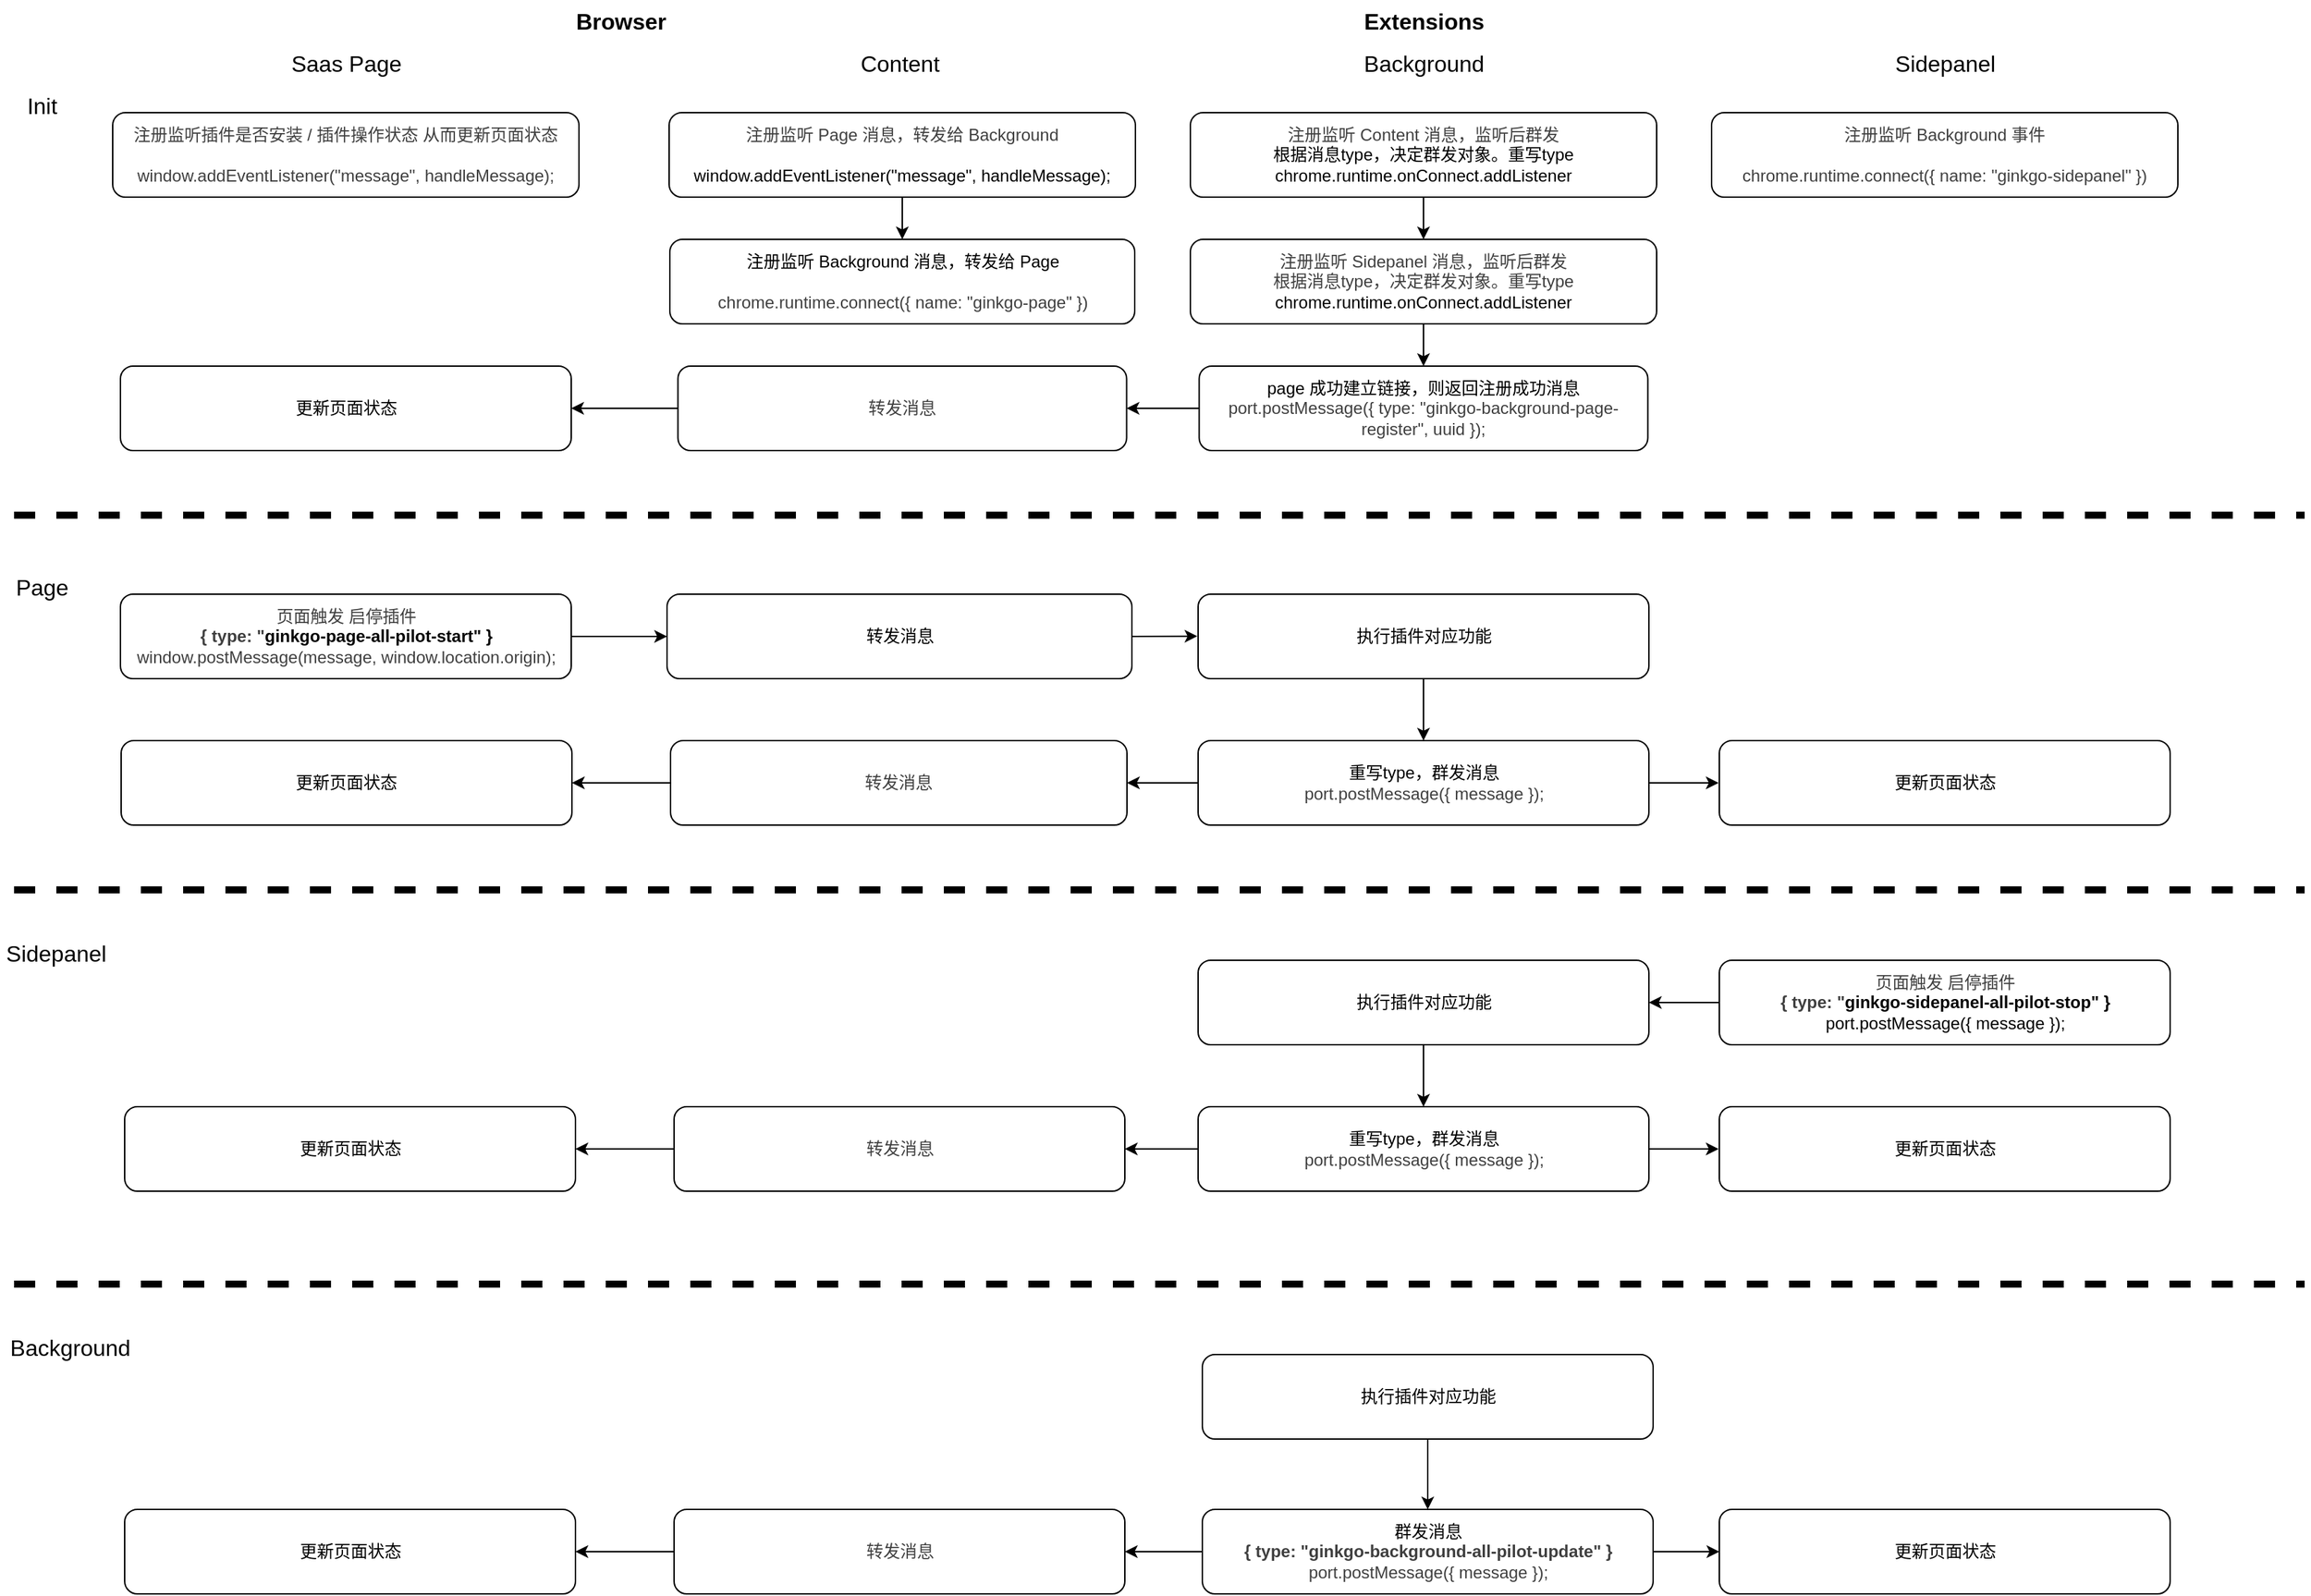 <mxfile>
    <diagram id="raBLTEfR7dI8Dt4Dc0CI" name="Page-1">
        <mxGraphModel dx="1517" dy="732" grid="1" gridSize="10" guides="1" tooltips="1" connect="1" arrows="1" fold="1" page="1" pageScale="1" pageWidth="827" pageHeight="1169" math="0" shadow="0">
            <root>
                <mxCell id="0"/>
                <mxCell id="1" parent="0"/>
                <mxCell id="2" value="&lt;font style=&quot;font-size: 16px;&quot;&gt;Saas Page&lt;/font&gt;" style="text;html=1;align=center;verticalAlign=middle;whiteSpace=wrap;rounded=0;" parent="1" vertex="1">
                    <mxGeometry x="185.5" y="38" width="120" height="30" as="geometry"/>
                </mxCell>
                <mxCell id="3" value="&lt;font style=&quot;font-size: 16px;&quot;&gt;Background&lt;/font&gt;" style="text;html=1;align=center;verticalAlign=middle;whiteSpace=wrap;rounded=0;" parent="1" vertex="1">
                    <mxGeometry x="955.5" y="38" width="110" height="30" as="geometry"/>
                </mxCell>
                <mxCell id="4" value="&lt;font style=&quot;font-size: 16px;&quot;&gt;Content&lt;/font&gt;" style="text;html=1;align=center;verticalAlign=middle;whiteSpace=wrap;rounded=0;" parent="1" vertex="1">
                    <mxGeometry x="583.5" y="38" width="110" height="30" as="geometry"/>
                </mxCell>
                <mxCell id="86" style="edgeStyle=none;html=1;exitX=0.5;exitY=1;exitDx=0;exitDy=0;entryX=0.5;entryY=0;entryDx=0;entryDy=0;" parent="1" source="6" target="10" edge="1">
                    <mxGeometry relative="1" as="geometry"/>
                </mxCell>
                <mxCell id="6" value="&lt;div&gt;&lt;span style=&quot;color: rgb(63, 63, 63);&quot;&gt;&lt;font&gt;注册监听 Page 消息，转发给 Background&lt;/font&gt;&lt;/span&gt;&lt;/div&gt;&lt;div&gt;&lt;span style=&quot;color: rgb(63, 63, 63);&quot;&gt;&lt;font&gt;&lt;br&gt;&lt;/font&gt;&lt;/span&gt;&lt;/div&gt;&lt;div&gt;&lt;span style=&quot;background-color: transparent;&quot;&gt;window.addEventListener(&quot;message&quot;, handleMessage);&lt;/span&gt;&lt;/div&gt;" style="rounded=1;whiteSpace=wrap;html=1;" parent="1" vertex="1">
                    <mxGeometry x="475" y="88" width="331" height="60" as="geometry"/>
                </mxCell>
                <mxCell id="26" style="edgeStyle=none;html=1;exitX=1;exitY=0.5;exitDx=0;exitDy=0;entryX=0;entryY=0.5;entryDx=0;entryDy=0;" parent="1" source="8" target="25" edge="1">
                    <mxGeometry relative="1" as="geometry"/>
                </mxCell>
                <mxCell id="8" value="&lt;div&gt;&lt;span style=&quot;color: rgb(63, 63, 63);&quot;&gt;&lt;font&gt;页面触发 启停插件&lt;/font&gt;&lt;/span&gt;&lt;/div&gt;&lt;div&gt;&lt;span style=&quot;color: rgb(63, 63, 63);&quot;&gt;&lt;font&gt;&lt;b&gt;{ type: &quot;&lt;/b&gt;&lt;/font&gt;&lt;/span&gt;&lt;span style=&quot;background-color: transparent;&quot;&gt;&lt;b&gt;ginkgo-page-all-pilot-start&quot; }&lt;/b&gt;&lt;/span&gt;&lt;/div&gt;&lt;span style=&quot;color: rgb(63, 63, 63);&quot;&gt;&lt;font&gt;window.postMessage(message, window.location.origin);&lt;/font&gt;&lt;/span&gt;" style="rounded=1;whiteSpace=wrap;html=1;" parent="1" vertex="1">
                    <mxGeometry x="85.5" y="430" width="320" height="60" as="geometry"/>
                </mxCell>
                <mxCell id="9" value="&lt;div&gt;&lt;span style=&quot;color: rgb(63, 63, 63);&quot;&gt;&lt;font&gt;注册监听插件是否安装 / 插件操作状态 从而更新页面状态&lt;/font&gt;&lt;/span&gt;&lt;/div&gt;&lt;div&gt;&lt;br&gt;&lt;/div&gt;&lt;span style=&quot;color: rgb(63, 63, 63);&quot;&gt;&lt;font&gt;window.addEventListener(&quot;message&quot;, handleMessage);&lt;/font&gt;&lt;/span&gt;" style="rounded=1;whiteSpace=wrap;html=1;" parent="1" vertex="1">
                    <mxGeometry x="80" y="88" width="331" height="60" as="geometry"/>
                </mxCell>
                <mxCell id="10" value="&lt;div&gt;注册监听 Background 消息，&lt;span style=&quot;background-color: transparent;&quot;&gt;转发给 Page&lt;/span&gt;&lt;/div&gt;&lt;div&gt;&lt;span style=&quot;background-color: transparent;&quot;&gt;&lt;br&gt;&lt;/span&gt;&lt;/div&gt;&lt;span style=&quot;color: rgb(63, 63, 63);&quot;&gt;&lt;font&gt;chrome.runtime.connect({ name: &quot;ginkgo-page&quot; })&lt;/font&gt;&lt;/span&gt;" style="rounded=1;whiteSpace=wrap;html=1;" parent="1" vertex="1">
                    <mxGeometry x="475.5" y="178" width="330" height="60" as="geometry"/>
                </mxCell>
                <mxCell id="13" style="edgeStyle=none;html=1;exitX=0;exitY=0.5;exitDx=0;exitDy=0;entryX=1;entryY=0.5;entryDx=0;entryDy=0;" parent="1" source="14" target="15" edge="1">
                    <mxGeometry relative="1" as="geometry"/>
                </mxCell>
                <mxCell id="14" value="&lt;span style=&quot;color: rgb(63, 63, 63);&quot;&gt;转发消息&lt;/span&gt;" style="rounded=1;whiteSpace=wrap;html=1;" parent="1" vertex="1">
                    <mxGeometry x="481.25" y="268" width="318.5" height="60" as="geometry"/>
                </mxCell>
                <mxCell id="15" value="&lt;div&gt;更新页面状态&lt;/div&gt;" style="rounded=1;whiteSpace=wrap;html=1;" parent="1" vertex="1">
                    <mxGeometry x="85.5" y="268" width="320" height="60" as="geometry"/>
                </mxCell>
                <mxCell id="17" value="&lt;font style=&quot;font-size: 16px;&quot;&gt;Extensions&lt;/font&gt;" style="text;html=1;align=center;verticalAlign=middle;whiteSpace=wrap;rounded=0;fontStyle=1" parent="1" vertex="1">
                    <mxGeometry x="955.5" y="8" width="110" height="30" as="geometry"/>
                </mxCell>
                <mxCell id="18" value="&lt;font style=&quot;font-size: 16px;&quot;&gt;Browser&lt;/font&gt;" style="text;html=1;align=center;verticalAlign=middle;whiteSpace=wrap;rounded=0;fontStyle=1" parent="1" vertex="1">
                    <mxGeometry x="411" y="8" width="60" height="30" as="geometry"/>
                </mxCell>
                <mxCell id="19" value="&lt;font style=&quot;font-size: 16px;&quot;&gt;Sidepanel&lt;/font&gt;" style="text;html=1;align=center;verticalAlign=middle;whiteSpace=wrap;rounded=0;" parent="1" vertex="1">
                    <mxGeometry x="1325.5" y="38" width="110" height="30" as="geometry"/>
                </mxCell>
                <mxCell id="90" style="edgeStyle=none;html=1;exitX=0.5;exitY=1;exitDx=0;exitDy=0;entryX=0.5;entryY=0;entryDx=0;entryDy=0;" parent="1" source="20" target="74" edge="1">
                    <mxGeometry relative="1" as="geometry"/>
                </mxCell>
                <mxCell id="20" value="&lt;div&gt;&lt;span style=&quot;color: rgb(63, 63, 63);&quot;&gt;&lt;font&gt;注册监听 Content 消息&lt;/font&gt;&lt;/span&gt;&lt;span style=&quot;color: rgb(63, 63, 63); background-color: transparent;&quot;&gt;，监听后群发&lt;/span&gt;&lt;/div&gt;&lt;div&gt;根据消息type，决定群发对象。重写type&lt;/div&gt;&lt;div&gt;chrome.runtime.onConnect.addListener&lt;/div&gt;" style="rounded=1;whiteSpace=wrap;html=1;" parent="1" vertex="1">
                    <mxGeometry x="845" y="88" width="331" height="60" as="geometry"/>
                </mxCell>
                <mxCell id="24" value="" style="endArrow=none;dashed=1;html=1;strokeWidth=5;" parent="1" edge="1">
                    <mxGeometry width="50" height="50" relative="1" as="geometry">
                        <mxPoint x="10" y="373.89" as="sourcePoint"/>
                        <mxPoint x="1636" y="373.89" as="targetPoint"/>
                    </mxGeometry>
                </mxCell>
                <mxCell id="32" style="edgeStyle=none;html=1;exitX=1;exitY=0.5;exitDx=0;exitDy=0;" parent="1" source="25" edge="1">
                    <mxGeometry relative="1" as="geometry">
                        <mxPoint x="850" y="459.846" as="targetPoint"/>
                    </mxGeometry>
                </mxCell>
                <mxCell id="25" value="&lt;div&gt;转发消息&lt;/div&gt;" style="rounded=1;whiteSpace=wrap;html=1;" parent="1" vertex="1">
                    <mxGeometry x="473.5" y="430" width="330" height="60" as="geometry"/>
                </mxCell>
                <mxCell id="42" style="edgeStyle=none;html=1;exitX=0.5;exitY=1;exitDx=0;exitDy=0;entryX=0.5;entryY=0;entryDx=0;entryDy=0;" parent="1" source="27" target="39" edge="1">
                    <mxGeometry relative="1" as="geometry"/>
                </mxCell>
                <mxCell id="27" value="&lt;span style=&quot;color: rgb(0, 0, 0);&quot;&gt;执行插件对应功能&lt;/span&gt;" style="rounded=1;whiteSpace=wrap;html=1;" parent="1" vertex="1">
                    <mxGeometry x="853.5" y="970" width="320" height="60" as="geometry"/>
                </mxCell>
                <mxCell id="57" style="edgeStyle=none;html=1;exitX=0.5;exitY=1;exitDx=0;exitDy=0;entryX=0.5;entryY=0;entryDx=0;entryDy=0;" parent="1" source="31" target="49" edge="1">
                    <mxGeometry relative="1" as="geometry"/>
                </mxCell>
                <mxCell id="31" value="执行插件对应功能" style="rounded=1;whiteSpace=wrap;html=1;" parent="1" vertex="1">
                    <mxGeometry x="850.5" y="430" width="320" height="60" as="geometry"/>
                </mxCell>
                <mxCell id="35" value="&lt;div&gt;更新页面状态&lt;/div&gt;" style="rounded=1;whiteSpace=wrap;html=1;" parent="1" vertex="1">
                    <mxGeometry x="1220.5" y="1080" width="320" height="60" as="geometry"/>
                </mxCell>
                <mxCell id="37" style="edgeStyle=none;html=1;exitX=0;exitY=0.5;exitDx=0;exitDy=0;entryX=1;entryY=0.5;entryDx=0;entryDy=0;" parent="1" source="39" target="40" edge="1">
                    <mxGeometry relative="1" as="geometry"/>
                </mxCell>
                <mxCell id="38" style="edgeStyle=none;html=1;exitX=0;exitY=0.5;exitDx=0;exitDy=0;entryX=1;entryY=0.5;entryDx=0;entryDy=0;" parent="1" source="40" target="41" edge="1">
                    <mxGeometry relative="1" as="geometry"/>
                </mxCell>
                <mxCell id="84" style="edgeStyle=none;html=1;exitX=1;exitY=0.5;exitDx=0;exitDy=0;entryX=0;entryY=0.5;entryDx=0;entryDy=0;" parent="1" source="39" target="35" edge="1">
                    <mxGeometry relative="1" as="geometry"/>
                </mxCell>
                <mxCell id="39" value="&lt;div&gt;群发消息&lt;/div&gt;&lt;div&gt;&lt;span style=&quot;color: rgb(63, 63, 63);&quot;&gt;&lt;b&gt;{ type: &quot;&lt;/b&gt;&lt;/span&gt;&lt;span style=&quot;color: rgb(63, 63, 63); background-color: transparent;&quot;&gt;&lt;b&gt;ginkgo-background-all-pilot-update&quot; }&lt;/b&gt;&lt;/span&gt;&lt;/div&gt;&lt;span style=&quot;color: rgb(63, 63, 63);&quot;&gt;port.postMessage({ message });&lt;/span&gt;" style="rounded=1;whiteSpace=wrap;html=1;" parent="1" vertex="1">
                    <mxGeometry x="853.5" y="1080" width="320" height="60" as="geometry"/>
                </mxCell>
                <mxCell id="40" value="&lt;span style=&quot;color: rgb(63, 63, 63);&quot;&gt;转发消息&lt;/span&gt;" style="rounded=1;whiteSpace=wrap;html=1;" parent="1" vertex="1">
                    <mxGeometry x="478.5" y="1080" width="320" height="60" as="geometry"/>
                </mxCell>
                <mxCell id="41" value="&lt;div&gt;更新页面状态&lt;/div&gt;" style="rounded=1;whiteSpace=wrap;html=1;" parent="1" vertex="1">
                    <mxGeometry x="88.5" y="1080" width="320" height="60" as="geometry"/>
                </mxCell>
                <mxCell id="43" value="&lt;div&gt;&lt;span style=&quot;color: rgb(63, 63, 63);&quot;&gt;&lt;font&gt;注册监听 Background 事件&lt;/font&gt;&lt;/span&gt;&lt;/div&gt;&lt;div&gt;&lt;br&gt;&lt;/div&gt;&lt;div&gt;&lt;span style=&quot;color: rgb(63, 63, 63);&quot;&gt;chrome.runtime.connect({ name: &quot;ginkgo-sidepanel&quot; })&lt;/span&gt;&lt;/div&gt;" style="rounded=1;whiteSpace=wrap;html=1;" parent="1" vertex="1">
                    <mxGeometry x="1215" y="88" width="331" height="60" as="geometry"/>
                </mxCell>
                <mxCell id="45" value="" style="endArrow=none;dashed=1;html=1;strokeWidth=5;" parent="1" edge="1">
                    <mxGeometry width="50" height="50" relative="1" as="geometry">
                        <mxPoint x="10" y="920" as="sourcePoint"/>
                        <mxPoint x="1636" y="920" as="targetPoint"/>
                    </mxGeometry>
                </mxCell>
                <mxCell id="46" value="" style="endArrow=none;dashed=1;html=1;strokeWidth=5;" parent="1" edge="1">
                    <mxGeometry width="50" height="50" relative="1" as="geometry">
                        <mxPoint x="10" y="640" as="sourcePoint"/>
                        <mxPoint x="1636" y="640" as="targetPoint"/>
                    </mxGeometry>
                </mxCell>
                <mxCell id="48" style="edgeStyle=none;html=1;exitX=1;exitY=0.5;exitDx=0;exitDy=0;" parent="1" source="49" edge="1">
                    <mxGeometry relative="1" as="geometry">
                        <mxPoint x="1220" y="564" as="targetPoint"/>
                    </mxGeometry>
                </mxCell>
                <mxCell id="82" style="edgeStyle=none;html=1;exitX=0;exitY=0.5;exitDx=0;exitDy=0;entryX=1;entryY=0.5;entryDx=0;entryDy=0;" parent="1" source="49" target="54" edge="1">
                    <mxGeometry relative="1" as="geometry"/>
                </mxCell>
                <mxCell id="49" value="&lt;div&gt;重写type，群发消息&lt;/div&gt;&lt;span style=&quot;color: rgb(63, 63, 63);&quot;&gt;port.postMessage({ message });&lt;/span&gt;" style="rounded=1;whiteSpace=wrap;html=1;" parent="1" vertex="1">
                    <mxGeometry x="850.5" y="534" width="320" height="60" as="geometry"/>
                </mxCell>
                <mxCell id="50" value="&lt;div&gt;更新页面状态&lt;/div&gt;" style="rounded=1;whiteSpace=wrap;html=1;" parent="1" vertex="1">
                    <mxGeometry x="1220.5" y="534" width="320" height="60" as="geometry"/>
                </mxCell>
                <mxCell id="52" style="edgeStyle=none;html=1;exitX=0;exitY=0.5;exitDx=0;exitDy=0;entryX=1;entryY=0.5;entryDx=0;entryDy=0;" parent="1" source="54" target="55" edge="1">
                    <mxGeometry relative="1" as="geometry"/>
                </mxCell>
                <mxCell id="54" value="&lt;span style=&quot;color: rgb(63, 63, 63);&quot;&gt;转发消息&lt;/span&gt;" style="rounded=1;whiteSpace=wrap;html=1;" parent="1" vertex="1">
                    <mxGeometry x="476" y="534" width="324" height="60" as="geometry"/>
                </mxCell>
                <mxCell id="55" value="&lt;div&gt;更新页面状态&lt;/div&gt;" style="rounded=1;whiteSpace=wrap;html=1;" parent="1" vertex="1">
                    <mxGeometry x="86" y="534" width="320" height="60" as="geometry"/>
                </mxCell>
                <mxCell id="73" style="edgeStyle=none;html=1;exitX=0;exitY=0.5;exitDx=0;exitDy=0;entryX=1;entryY=0.5;entryDx=0;entryDy=0;" parent="1" source="59" target="63" edge="1">
                    <mxGeometry relative="1" as="geometry"/>
                </mxCell>
                <mxCell id="59" value="&lt;div&gt;&lt;span style=&quot;color: rgb(63, 63, 63);&quot;&gt;页面触发 启停插件&lt;/span&gt;&lt;/div&gt;&lt;div&gt;&lt;div&gt;&lt;span style=&quot;color: rgb(63, 63, 63);&quot;&gt;&lt;b&gt;{ type: &quot;&lt;/b&gt;&lt;/span&gt;&lt;span style=&quot;background-color: transparent;&quot;&gt;&lt;b&gt;ginkgo-sidepanel-all-pilot-stop&quot; }&lt;/b&gt;&lt;/span&gt;&lt;/div&gt;&lt;span style=&quot;color: rgb(63, 63, 63);&quot;&gt;&lt;/span&gt;&lt;div&gt;&lt;span style=&quot;background-color: transparent;&quot;&gt;port.postMessage({ message });&lt;/span&gt;&lt;/div&gt;&lt;/div&gt;" style="rounded=1;whiteSpace=wrap;html=1;" parent="1" vertex="1">
                    <mxGeometry x="1220.5" y="690" width="320" height="60" as="geometry"/>
                </mxCell>
                <mxCell id="62" style="edgeStyle=none;html=1;exitX=0.5;exitY=1;exitDx=0;exitDy=0;entryX=0.5;entryY=0;entryDx=0;entryDy=0;" parent="1" source="63" target="66" edge="1">
                    <mxGeometry relative="1" as="geometry"/>
                </mxCell>
                <mxCell id="63" value="执行插件对应功能" style="rounded=1;whiteSpace=wrap;html=1;" parent="1" vertex="1">
                    <mxGeometry x="850.5" y="690" width="320" height="60" as="geometry"/>
                </mxCell>
                <mxCell id="65" style="edgeStyle=none;html=1;exitX=1;exitY=0.5;exitDx=0;exitDy=0;" parent="1" source="66" edge="1">
                    <mxGeometry relative="1" as="geometry">
                        <mxPoint x="1220" y="824" as="targetPoint"/>
                    </mxGeometry>
                </mxCell>
                <mxCell id="83" style="edgeStyle=none;html=1;exitX=0;exitY=0.5;exitDx=0;exitDy=0;entryX=1;entryY=0.5;entryDx=0;entryDy=0;" parent="1" source="66" target="71" edge="1">
                    <mxGeometry relative="1" as="geometry"/>
                </mxCell>
                <mxCell id="66" value="&lt;div&gt;重写type，群发消息&lt;/div&gt;&lt;span style=&quot;color: rgb(63, 63, 63);&quot;&gt;port.postMessage({ message });&lt;/span&gt;" style="rounded=1;whiteSpace=wrap;html=1;" parent="1" vertex="1">
                    <mxGeometry x="850.5" y="794" width="320" height="60" as="geometry"/>
                </mxCell>
                <mxCell id="67" value="&lt;div&gt;更新页面状态&lt;/div&gt;" style="rounded=1;whiteSpace=wrap;html=1;" parent="1" vertex="1">
                    <mxGeometry x="1220.5" y="794" width="320" height="60" as="geometry"/>
                </mxCell>
                <mxCell id="69" style="edgeStyle=none;html=1;exitX=0;exitY=0.5;exitDx=0;exitDy=0;entryX=1;entryY=0.5;entryDx=0;entryDy=0;" parent="1" source="71" target="72" edge="1">
                    <mxGeometry relative="1" as="geometry"/>
                </mxCell>
                <mxCell id="71" value="&lt;span style=&quot;color: rgb(63, 63, 63);&quot;&gt;转发消息&lt;/span&gt;" style="rounded=1;whiteSpace=wrap;html=1;" parent="1" vertex="1">
                    <mxGeometry x="478.5" y="794" width="320" height="60" as="geometry"/>
                </mxCell>
                <mxCell id="72" value="&lt;div&gt;更新页面状态&lt;/div&gt;" style="rounded=1;whiteSpace=wrap;html=1;" parent="1" vertex="1">
                    <mxGeometry x="88.5" y="794" width="320" height="60" as="geometry"/>
                </mxCell>
                <mxCell id="91" style="edgeStyle=none;html=1;exitX=0.5;exitY=1;exitDx=0;exitDy=0;entryX=0.5;entryY=0;entryDx=0;entryDy=0;" parent="1" source="74" target="80" edge="1">
                    <mxGeometry relative="1" as="geometry"/>
                </mxCell>
                <mxCell id="74" value="&lt;div&gt;&lt;span style=&quot;color: rgb(63, 63, 63);&quot;&gt;&lt;font&gt;注册监听 Sidepanel 消息&lt;/font&gt;&lt;/span&gt;&lt;span style=&quot;color: rgb(63, 63, 63); background-color: transparent;&quot;&gt;，监听后群发&lt;/span&gt;&lt;/div&gt;&lt;div&gt;&lt;span style=&quot;color: rgb(63, 63, 63);&quot;&gt;根据消息type，决定群发对象&lt;/span&gt;&lt;span style=&quot;color: rgb(63, 63, 63); background-color: transparent;&quot;&gt;。重写type&lt;/span&gt;&lt;/div&gt;&lt;div&gt;chrome.runtime.onConnect.addListener&lt;/div&gt;" style="rounded=1;whiteSpace=wrap;html=1;" parent="1" vertex="1">
                    <mxGeometry x="845" y="178" width="331" height="60" as="geometry"/>
                </mxCell>
                <mxCell id="76" value="Init" style="text;html=1;align=center;verticalAlign=middle;whiteSpace=wrap;rounded=0;fontSize=16;" parent="1" vertex="1">
                    <mxGeometry y="68" width="60" height="30" as="geometry"/>
                </mxCell>
                <mxCell id="77" value="Page" style="text;html=1;align=center;verticalAlign=middle;whiteSpace=wrap;rounded=0;fontSize=16;" parent="1" vertex="1">
                    <mxGeometry y="410" width="60" height="30" as="geometry"/>
                </mxCell>
                <mxCell id="78" value="Sidepanel" style="text;html=1;align=center;verticalAlign=middle;whiteSpace=wrap;rounded=0;fontSize=16;" parent="1" vertex="1">
                    <mxGeometry y="670" width="80" height="30" as="geometry"/>
                </mxCell>
                <mxCell id="79" value="Background" style="text;html=1;align=center;verticalAlign=middle;whiteSpace=wrap;rounded=0;fontSize=16;" parent="1" vertex="1">
                    <mxGeometry y="950" width="100" height="30" as="geometry"/>
                </mxCell>
                <mxCell id="81" style="edgeStyle=none;html=1;exitX=0;exitY=0.5;exitDx=0;exitDy=0;entryX=1;entryY=0.5;entryDx=0;entryDy=0;" parent="1" source="80" target="14" edge="1">
                    <mxGeometry relative="1" as="geometry"/>
                </mxCell>
                <mxCell id="80" value="&lt;div&gt;page 成功建立链接，则返回注册成功消息&lt;/div&gt;&lt;span style=&quot;color: rgb(63, 63, 63);&quot;&gt;&lt;font&gt;port.postMessage({ type: &quot;ginkgo-background-page-register&quot;, uuid });&lt;/font&gt;&lt;/span&gt;" style="rounded=1;whiteSpace=wrap;html=1;" parent="1" vertex="1">
                    <mxGeometry x="851.25" y="268" width="318.5" height="60" as="geometry"/>
                </mxCell>
            </root>
        </mxGraphModel>
    </diagram>
</mxfile>